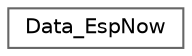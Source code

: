 digraph "Graphical Class Hierarchy"
{
 // LATEX_PDF_SIZE
  bgcolor="transparent";
  edge [fontname=Helvetica,fontsize=10,labelfontname=Helvetica,labelfontsize=10];
  node [fontname=Helvetica,fontsize=10,shape=box,height=0.2,width=0.4];
  rankdir="LR";
  Node0 [id="Node000000",label="Data_EspNow",height=0.2,width=0.4,color="grey40", fillcolor="white", style="filled",URL="$struct_data___esp_now.html",tooltip=" "];
}
